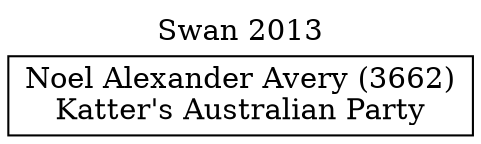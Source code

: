 // House preference flow
digraph "Noel Alexander Avery (3662)_Swan_2013" {
	graph [label="Swan 2013" labelloc=t mclimit=10]
	node [shape=box]
	"Noel Alexander Avery (3662)" [label="Noel Alexander Avery (3662)
Katter's Australian Party"]
}
